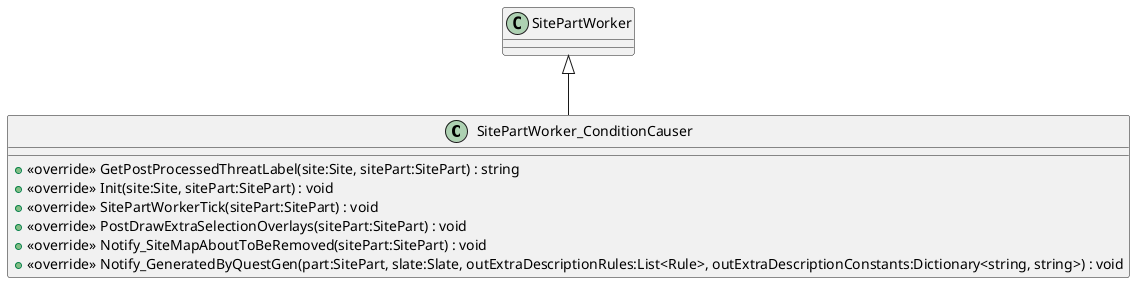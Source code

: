 @startuml
class SitePartWorker_ConditionCauser {
    + <<override>> GetPostProcessedThreatLabel(site:Site, sitePart:SitePart) : string
    + <<override>> Init(site:Site, sitePart:SitePart) : void
    + <<override>> SitePartWorkerTick(sitePart:SitePart) : void
    + <<override>> PostDrawExtraSelectionOverlays(sitePart:SitePart) : void
    + <<override>> Notify_SiteMapAboutToBeRemoved(sitePart:SitePart) : void
    + <<override>> Notify_GeneratedByQuestGen(part:SitePart, slate:Slate, outExtraDescriptionRules:List<Rule>, outExtraDescriptionConstants:Dictionary<string, string>) : void
}
SitePartWorker <|-- SitePartWorker_ConditionCauser
@enduml
